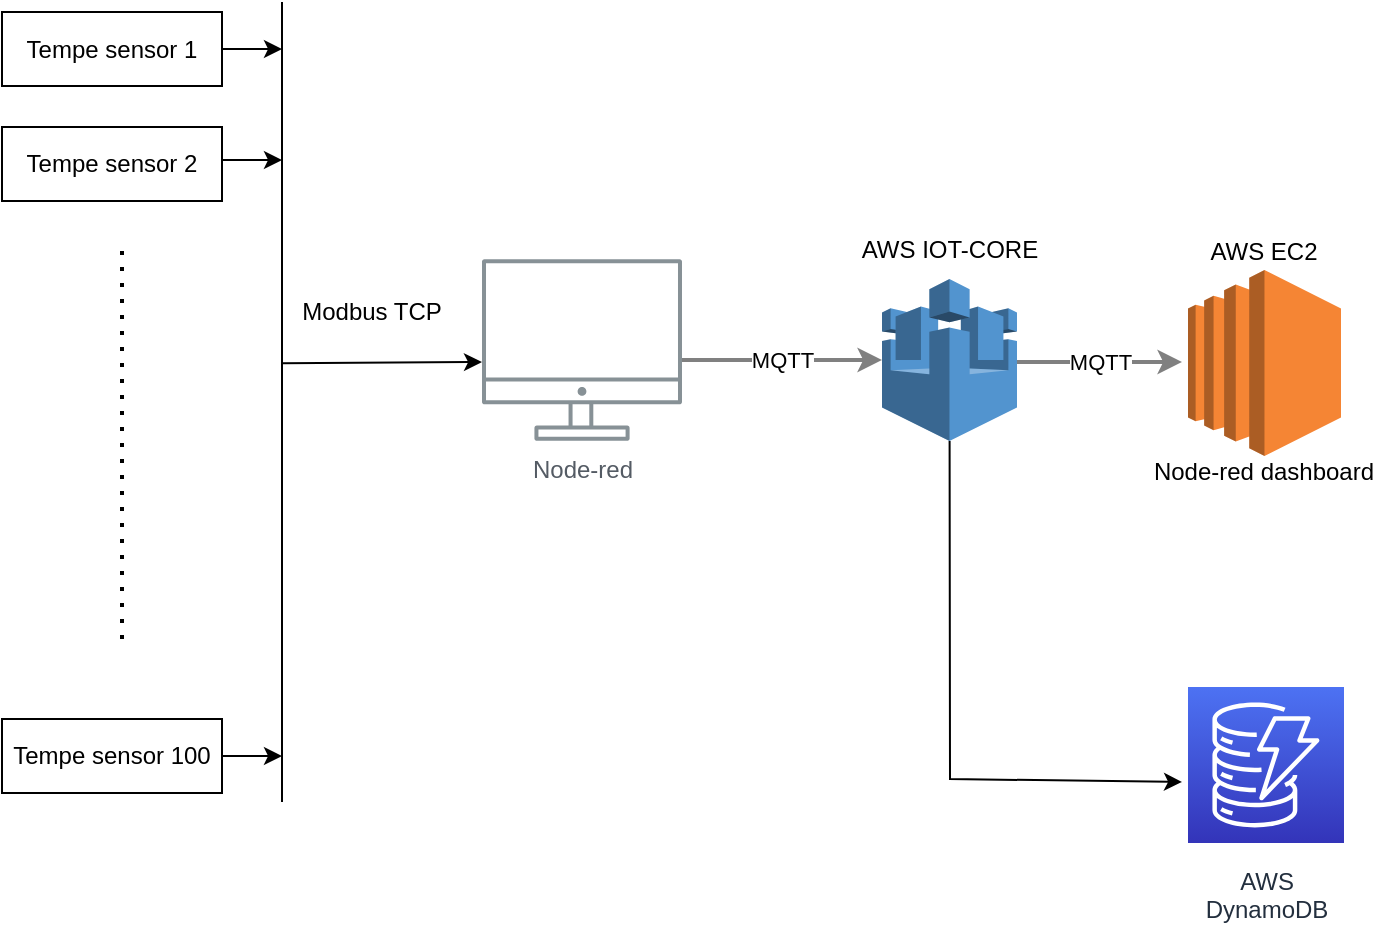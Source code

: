 <mxfile version="21.8.0" type="github">
  <diagram id="Ht1M8jgEwFfnCIfOTk4-" name="Page-1">
    <mxGraphModel dx="636" dy="324" grid="1" gridSize="10" guides="1" tooltips="1" connect="1" arrows="1" fold="1" page="1" pageScale="1" pageWidth="1169" pageHeight="827" math="0" shadow="0">
      <root>
        <mxCell id="0" />
        <mxCell id="1" parent="0" />
        <mxCell id="UEzPUAAOIrF-is8g5C7q-128" value="MQTT" style="edgeStyle=orthogonalEdgeStyle;rounded=0;orthogonalLoop=1;jettySize=auto;html=1;startArrow=none;startFill=0;endArrow=classic;endFill=1;strokeWidth=2;strokeColor=#808080;" parent="1" source="UEzPUAAOIrF-is8g5C7q-109" target="8qEblfI-CT0OiRXfmeG9-2" edge="1">
          <mxGeometry relative="1" as="geometry">
            <Array as="points">
              <mxPoint x="640" y="239" />
              <mxPoint x="640" y="239" />
            </Array>
            <mxPoint x="460" y="263" as="sourcePoint" />
            <mxPoint x="649.5" y="279.5" as="targetPoint" />
          </mxGeometry>
        </mxCell>
        <mxCell id="UEzPUAAOIrF-is8g5C7q-109" value="Node-red" style="outlineConnect=0;gradientColor=none;fontColor=#545B64;strokeColor=none;fillColor=#879196;dashed=0;verticalLabelPosition=bottom;verticalAlign=top;align=center;html=1;fontSize=12;fontStyle=0;aspect=fixed;shape=mxgraph.aws4.illustration_desktop;pointerEvents=1;labelBackgroundColor=#ffffff;" parent="1" vertex="1">
          <mxGeometry x="520" y="188.5" width="100" height="91" as="geometry" />
        </mxCell>
        <mxCell id="8qEblfI-CT0OiRXfmeG9-2" value="" style="outlineConnect=0;dashed=0;verticalLabelPosition=bottom;verticalAlign=top;align=center;html=1;shape=mxgraph.aws3.aws_iot;fillColor=#5294CF;gradientColor=none;" parent="1" vertex="1">
          <mxGeometry x="720" y="198.5" width="67.5" height="81" as="geometry" />
        </mxCell>
        <mxCell id="H5zEyOtSJN47pwm0Rogg-1" value="AWS IOT-CORE" style="text;html=1;strokeColor=none;fillColor=none;align=center;verticalAlign=middle;whiteSpace=wrap;rounded=0;" vertex="1" parent="1">
          <mxGeometry x="693.75" y="168.5" width="120" height="30" as="geometry" />
        </mxCell>
        <mxCell id="H5zEyOtSJN47pwm0Rogg-2" value="" style="endArrow=none;html=1;rounded=0;" edge="1" parent="1">
          <mxGeometry width="50" height="50" relative="1" as="geometry">
            <mxPoint x="420" y="460" as="sourcePoint" />
            <mxPoint x="420" y="60" as="targetPoint" />
          </mxGeometry>
        </mxCell>
        <mxCell id="H5zEyOtSJN47pwm0Rogg-13" style="edgeStyle=orthogonalEdgeStyle;rounded=0;orthogonalLoop=1;jettySize=auto;html=1;exitX=1;exitY=0.5;exitDx=0;exitDy=0;" edge="1" parent="1" source="H5zEyOtSJN47pwm0Rogg-5">
          <mxGeometry relative="1" as="geometry">
            <mxPoint x="420" y="83.5" as="targetPoint" />
          </mxGeometry>
        </mxCell>
        <mxCell id="H5zEyOtSJN47pwm0Rogg-5" value="Tempe sensor 1" style="rounded=0;whiteSpace=wrap;html=1;" vertex="1" parent="1">
          <mxGeometry x="280" y="65" width="110" height="37" as="geometry" />
        </mxCell>
        <mxCell id="H5zEyOtSJN47pwm0Rogg-6" value="Tempe sensor 2" style="rounded=0;whiteSpace=wrap;html=1;" vertex="1" parent="1">
          <mxGeometry x="280" y="122.5" width="110" height="37" as="geometry" />
        </mxCell>
        <mxCell id="H5zEyOtSJN47pwm0Rogg-7" value="Tempe sensor 100" style="rounded=0;whiteSpace=wrap;html=1;" vertex="1" parent="1">
          <mxGeometry x="280" y="418.5" width="110" height="37" as="geometry" />
        </mxCell>
        <mxCell id="H5zEyOtSJN47pwm0Rogg-14" style="edgeStyle=orthogonalEdgeStyle;rounded=0;orthogonalLoop=1;jettySize=auto;html=1;" edge="1" parent="1">
          <mxGeometry relative="1" as="geometry">
            <mxPoint x="420" y="138.5" as="targetPoint" />
            <mxPoint x="390" y="139" as="sourcePoint" />
          </mxGeometry>
        </mxCell>
        <mxCell id="H5zEyOtSJN47pwm0Rogg-15" style="edgeStyle=orthogonalEdgeStyle;rounded=0;orthogonalLoop=1;jettySize=auto;html=1;exitX=1;exitY=0.5;exitDx=0;exitDy=0;" edge="1" parent="1" source="H5zEyOtSJN47pwm0Rogg-7">
          <mxGeometry relative="1" as="geometry">
            <mxPoint x="420" y="436.5" as="targetPoint" />
            <mxPoint x="350" y="436.5" as="sourcePoint" />
          </mxGeometry>
        </mxCell>
        <mxCell id="H5zEyOtSJN47pwm0Rogg-22" value="" style="endArrow=none;dashed=1;html=1;dashPattern=1 3;strokeWidth=2;rounded=0;" edge="1" parent="1">
          <mxGeometry width="50" height="50" relative="1" as="geometry">
            <mxPoint x="340" y="378.5" as="sourcePoint" />
            <mxPoint x="340" y="178.5" as="targetPoint" />
          </mxGeometry>
        </mxCell>
        <mxCell id="H5zEyOtSJN47pwm0Rogg-23" value="Modbus TCP" style="text;html=1;strokeColor=none;fillColor=none;align=center;verticalAlign=middle;whiteSpace=wrap;rounded=0;" vertex="1" parent="1">
          <mxGeometry x="420" y="200" width="90" height="30" as="geometry" />
        </mxCell>
        <mxCell id="H5zEyOtSJN47pwm0Rogg-27" value="" style="endArrow=classic;html=1;rounded=0;" edge="1" parent="1">
          <mxGeometry width="50" height="50" relative="1" as="geometry">
            <mxPoint x="420" y="240.67" as="sourcePoint" />
            <mxPoint x="520" y="240.003" as="targetPoint" />
          </mxGeometry>
        </mxCell>
        <mxCell id="H5zEyOtSJN47pwm0Rogg-28" value="" style="outlineConnect=0;dashed=0;verticalLabelPosition=bottom;verticalAlign=top;align=center;html=1;shape=mxgraph.aws3.ec2;fillColor=#F58534;gradientColor=none;" vertex="1" parent="1">
          <mxGeometry x="873" y="194" width="76.5" height="93" as="geometry" />
        </mxCell>
        <mxCell id="H5zEyOtSJN47pwm0Rogg-30" value="AWS&lt;br&gt;DynamoDB" style="outlineConnect=0;fontColor=#232F3E;gradientColor=#4D72F3;gradientDirection=north;fillColor=#3334B9;strokeColor=#ffffff;dashed=0;verticalLabelPosition=bottom;verticalAlign=top;align=center;html=1;fontSize=12;fontStyle=0;aspect=fixed;shape=mxgraph.aws4.resourceIcon;resIcon=mxgraph.aws4.dynamodb;labelBackgroundColor=#ffffff;spacingTop=5;" vertex="1" parent="1">
          <mxGeometry x="873.0" y="402.5" width="78" height="78" as="geometry" />
        </mxCell>
        <mxCell id="H5zEyOtSJN47pwm0Rogg-32" value="" style="endArrow=classic;html=1;rounded=0;" edge="1" parent="1" source="8qEblfI-CT0OiRXfmeG9-2">
          <mxGeometry width="50" height="50" relative="1" as="geometry">
            <mxPoint x="710" y="298.5" as="sourcePoint" />
            <mxPoint x="870" y="450" as="targetPoint" />
            <Array as="points">
              <mxPoint x="754" y="448.5" />
            </Array>
          </mxGeometry>
        </mxCell>
        <mxCell id="H5zEyOtSJN47pwm0Rogg-37" value="MQTT" style="edgeStyle=orthogonalEdgeStyle;rounded=0;orthogonalLoop=1;jettySize=auto;html=1;startArrow=none;startFill=0;endArrow=classic;endFill=1;strokeWidth=2;strokeColor=#808080;" edge="1" parent="1">
          <mxGeometry relative="1" as="geometry">
            <Array as="points">
              <mxPoint x="837.5" y="240.03" />
              <mxPoint x="837.5" y="240.03" />
            </Array>
            <mxPoint x="787.5" y="240.03" as="sourcePoint" />
            <mxPoint x="870" y="240" as="targetPoint" />
          </mxGeometry>
        </mxCell>
        <mxCell id="H5zEyOtSJN47pwm0Rogg-38" value="AWS EC2" style="text;html=1;strokeColor=none;fillColor=none;align=center;verticalAlign=middle;whiteSpace=wrap;rounded=0;" vertex="1" parent="1">
          <mxGeometry x="851.25" y="170" width="120" height="30" as="geometry" />
        </mxCell>
        <mxCell id="H5zEyOtSJN47pwm0Rogg-39" value="Node-red dashboard" style="text;html=1;strokeColor=none;fillColor=none;align=center;verticalAlign=middle;whiteSpace=wrap;rounded=0;" vertex="1" parent="1">
          <mxGeometry x="851.25" y="279.5" width="120" height="30" as="geometry" />
        </mxCell>
      </root>
    </mxGraphModel>
  </diagram>
</mxfile>
